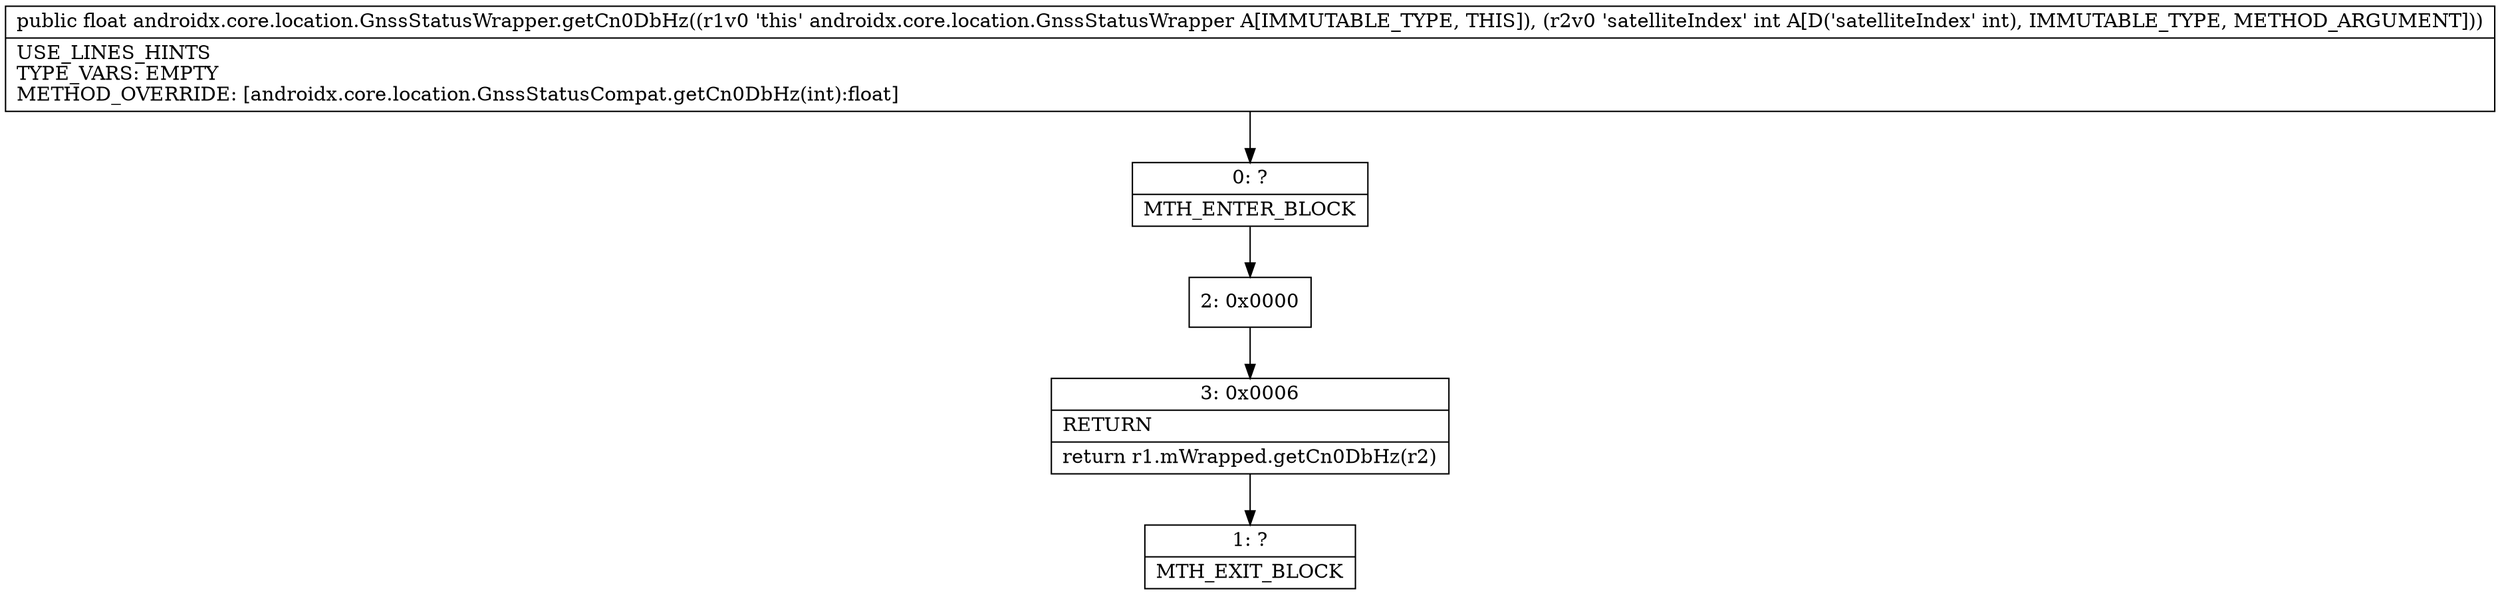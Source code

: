 digraph "CFG forandroidx.core.location.GnssStatusWrapper.getCn0DbHz(I)F" {
Node_0 [shape=record,label="{0\:\ ?|MTH_ENTER_BLOCK\l}"];
Node_2 [shape=record,label="{2\:\ 0x0000}"];
Node_3 [shape=record,label="{3\:\ 0x0006|RETURN\l|return r1.mWrapped.getCn0DbHz(r2)\l}"];
Node_1 [shape=record,label="{1\:\ ?|MTH_EXIT_BLOCK\l}"];
MethodNode[shape=record,label="{public float androidx.core.location.GnssStatusWrapper.getCn0DbHz((r1v0 'this' androidx.core.location.GnssStatusWrapper A[IMMUTABLE_TYPE, THIS]), (r2v0 'satelliteIndex' int A[D('satelliteIndex' int), IMMUTABLE_TYPE, METHOD_ARGUMENT]))  | USE_LINES_HINTS\lTYPE_VARS: EMPTY\lMETHOD_OVERRIDE: [androidx.core.location.GnssStatusCompat.getCn0DbHz(int):float]\l}"];
MethodNode -> Node_0;Node_0 -> Node_2;
Node_2 -> Node_3;
Node_3 -> Node_1;
}

